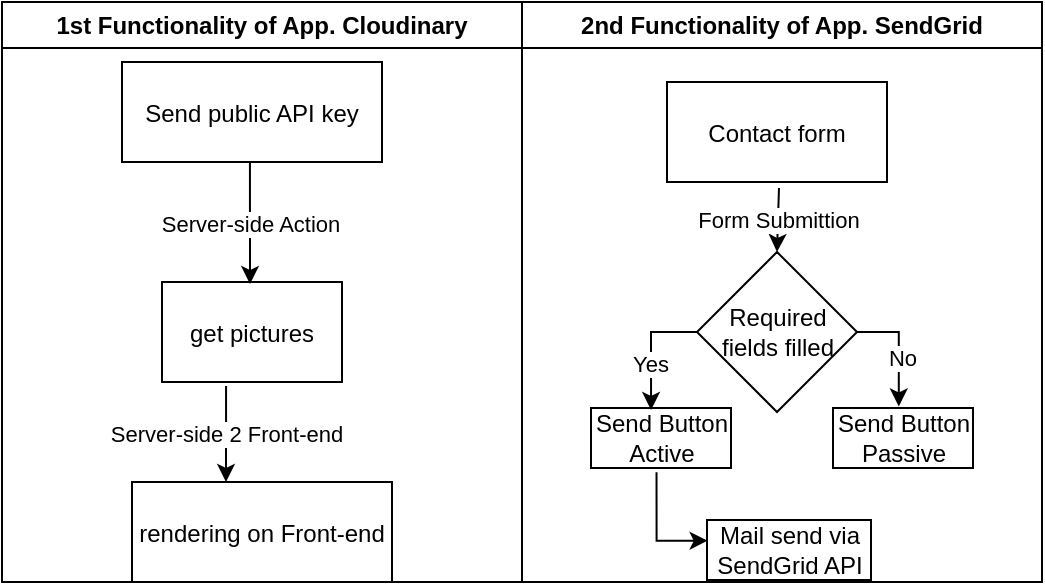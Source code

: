 <mxfile version="17.4.6" type="github">
  <diagram name="Page-1" id="e7e014a7-5840-1c2e-5031-d8a46d1fe8dd">
    <mxGraphModel dx="1422" dy="800" grid="1" gridSize="10" guides="1" tooltips="1" connect="1" arrows="1" fold="1" page="1" pageScale="1" pageWidth="1169" pageHeight="826" background="none" math="0" shadow="0">
      <root>
        <mxCell id="0" />
        <mxCell id="1" parent="0" />
        <mxCell id="2" value="1st Functionality of App. Cloudinary" style="swimlane;whiteSpace=wrap" parent="1" vertex="1">
          <mxGeometry x="230" y="40" width="260" height="290" as="geometry">
            <mxRectangle x="230" y="40" width="80" height="23" as="alternateBounds" />
          </mxGeometry>
        </mxCell>
        <mxCell id="7" value="get pictures" style="" parent="2" vertex="1">
          <mxGeometry x="80" y="140" width="90" height="50" as="geometry" />
        </mxCell>
        <mxCell id="8" value="rendering on Front-end" style="" parent="2" vertex="1">
          <mxGeometry x="65" y="240" width="130" height="50" as="geometry" />
        </mxCell>
        <mxCell id="WuJb_m4MgEyChKIxHusW-41" value="" style="endArrow=classic;html=1;rounded=0;exitX=0.356;exitY=1.04;exitDx=0;exitDy=0;exitPerimeter=0;" parent="2" source="7" edge="1">
          <mxGeometry relative="1" as="geometry">
            <mxPoint x="131" y="160" as="sourcePoint" />
            <mxPoint x="112" y="240" as="targetPoint" />
          </mxGeometry>
        </mxCell>
        <mxCell id="WuJb_m4MgEyChKIxHusW-42" value="Server-side 2 Front-end" style="edgeLabel;resizable=0;html=1;align=center;verticalAlign=middle;" parent="WuJb_m4MgEyChKIxHusW-41" connectable="0" vertex="1">
          <mxGeometry relative="1" as="geometry" />
        </mxCell>
        <mxCell id="Q8vAl-WPXsvcyoQia3Vs-30" value="Send public API key" style="" parent="2" vertex="1">
          <mxGeometry x="60" y="30" width="130" height="50" as="geometry" />
        </mxCell>
        <mxCell id="Q8vAl-WPXsvcyoQia3Vs-31" value="" style="endArrow=classic;html=1;rounded=0;entryX=0.489;entryY=0.02;entryDx=0;entryDy=0;entryPerimeter=0;exitX=0.492;exitY=1;exitDx=0;exitDy=0;exitPerimeter=0;" parent="2" source="Q8vAl-WPXsvcyoQia3Vs-30" target="7" edge="1">
          <mxGeometry relative="1" as="geometry">
            <mxPoint x="110" y="90" as="sourcePoint" />
            <mxPoint x="270" y="90" as="targetPoint" />
          </mxGeometry>
        </mxCell>
        <mxCell id="Q8vAl-WPXsvcyoQia3Vs-32" value="Server-side Action" style="edgeLabel;resizable=0;html=1;align=center;verticalAlign=middle;" parent="Q8vAl-WPXsvcyoQia3Vs-31" connectable="0" vertex="1">
          <mxGeometry relative="1" as="geometry" />
        </mxCell>
        <mxCell id="Q8vAl-WPXsvcyoQia3Vs-11" value="2nd Functionality of App. SendGrid" style="swimlane;whiteSpace=wrap" parent="1" vertex="1">
          <mxGeometry x="490" y="40" width="260" height="290" as="geometry">
            <mxRectangle x="230" y="40" width="80" height="23" as="alternateBounds" />
          </mxGeometry>
        </mxCell>
        <mxCell id="Q8vAl-WPXsvcyoQia3Vs-14" value="Contact form" style="" parent="Q8vAl-WPXsvcyoQia3Vs-11" vertex="1">
          <mxGeometry x="72.5" y="40" width="110" height="50" as="geometry" />
        </mxCell>
        <mxCell id="Q8vAl-WPXsvcyoQia3Vs-17" style="edgeStyle=orthogonalEdgeStyle;rounded=0;orthogonalLoop=1;jettySize=auto;html=1;exitX=1;exitY=0.5;exitDx=0;exitDy=0;entryX=0.47;entryY=-0.025;entryDx=0;entryDy=0;entryPerimeter=0;" parent="Q8vAl-WPXsvcyoQia3Vs-11" source="Q8vAl-WPXsvcyoQia3Vs-18" target="Q8vAl-WPXsvcyoQia3Vs-25" edge="1">
          <mxGeometry relative="1" as="geometry" />
        </mxCell>
        <mxCell id="Q8vAl-WPXsvcyoQia3Vs-18" value="Required fields filled" style="rhombus;whiteSpace=wrap;html=1;" parent="Q8vAl-WPXsvcyoQia3Vs-11" vertex="1">
          <mxGeometry x="87.5" y="125" width="80" height="80" as="geometry" />
        </mxCell>
        <mxCell id="Q8vAl-WPXsvcyoQia3Vs-19" value="" style="endArrow=classic;html=1;rounded=0;entryX=0.5;entryY=0;entryDx=0;entryDy=0;exitX=0.509;exitY=1.06;exitDx=0;exitDy=0;exitPerimeter=0;" parent="Q8vAl-WPXsvcyoQia3Vs-11" source="Q8vAl-WPXsvcyoQia3Vs-14" target="Q8vAl-WPXsvcyoQia3Vs-18" edge="1">
          <mxGeometry relative="1" as="geometry">
            <mxPoint x="192.5" y="35" as="sourcePoint" />
            <mxPoint x="292.5" y="35" as="targetPoint" />
          </mxGeometry>
        </mxCell>
        <mxCell id="Q8vAl-WPXsvcyoQia3Vs-20" value="Form Submittion" style="edgeLabel;resizable=0;html=1;align=center;verticalAlign=middle;" parent="Q8vAl-WPXsvcyoQia3Vs-19" connectable="0" vertex="1">
          <mxGeometry relative="1" as="geometry" />
        </mxCell>
        <mxCell id="Q8vAl-WPXsvcyoQia3Vs-21" style="edgeStyle=orthogonalEdgeStyle;rounded=0;orthogonalLoop=1;jettySize=auto;html=1;entryX=0.004;entryY=0.345;entryDx=0;entryDy=0;entryPerimeter=0;exitX=0.468;exitY=1.072;exitDx=0;exitDy=0;exitPerimeter=0;" parent="Q8vAl-WPXsvcyoQia3Vs-11" source="Q8vAl-WPXsvcyoQia3Vs-22" target="Q8vAl-WPXsvcyoQia3Vs-27" edge="1">
          <mxGeometry relative="1" as="geometry" />
        </mxCell>
        <mxCell id="Q8vAl-WPXsvcyoQia3Vs-22" value="Send Button Active" style="rounded=0;whiteSpace=wrap;html=1;" parent="Q8vAl-WPXsvcyoQia3Vs-11" vertex="1">
          <mxGeometry x="34.5" y="203" width="70" height="30" as="geometry" />
        </mxCell>
        <mxCell id="Q8vAl-WPXsvcyoQia3Vs-23" value="" style="endArrow=classic;html=1;rounded=0;entryX=0.429;entryY=0.033;entryDx=0;entryDy=0;exitX=0;exitY=0.5;exitDx=0;exitDy=0;entryPerimeter=0;" parent="Q8vAl-WPXsvcyoQia3Vs-11" source="Q8vAl-WPXsvcyoQia3Vs-18" target="Q8vAl-WPXsvcyoQia3Vs-22" edge="1">
          <mxGeometry relative="1" as="geometry">
            <mxPoint x="72.5" y="165" as="sourcePoint" />
            <mxPoint x="192.5" y="165" as="targetPoint" />
            <Array as="points">
              <mxPoint x="64.5" y="165" />
            </Array>
          </mxGeometry>
        </mxCell>
        <mxCell id="Q8vAl-WPXsvcyoQia3Vs-24" value="Yes" style="edgeLabel;resizable=0;html=1;align=center;verticalAlign=middle;" parent="Q8vAl-WPXsvcyoQia3Vs-23" connectable="0" vertex="1">
          <mxGeometry relative="1" as="geometry">
            <mxPoint x="-1" y="8" as="offset" />
          </mxGeometry>
        </mxCell>
        <mxCell id="Q8vAl-WPXsvcyoQia3Vs-25" value="Send Button Passive" style="rounded=0;whiteSpace=wrap;html=1;" parent="Q8vAl-WPXsvcyoQia3Vs-11" vertex="1">
          <mxGeometry x="155.5" y="203" width="70" height="30" as="geometry" />
        </mxCell>
        <mxCell id="Q8vAl-WPXsvcyoQia3Vs-26" value="No" style="edgeLabel;resizable=0;html=1;align=center;verticalAlign=middle;" parent="Q8vAl-WPXsvcyoQia3Vs-11" connectable="0" vertex="1">
          <mxGeometry x="179.502" y="182.241" as="geometry">
            <mxPoint x="10" y="-4" as="offset" />
          </mxGeometry>
        </mxCell>
        <mxCell id="Q8vAl-WPXsvcyoQia3Vs-27" value="Mail send via SendGrid API" style="rounded=0;whiteSpace=wrap;html=1;" parent="Q8vAl-WPXsvcyoQia3Vs-11" vertex="1">
          <mxGeometry x="92.5" y="259" width="82" height="30" as="geometry" />
        </mxCell>
      </root>
    </mxGraphModel>
  </diagram>
</mxfile>
